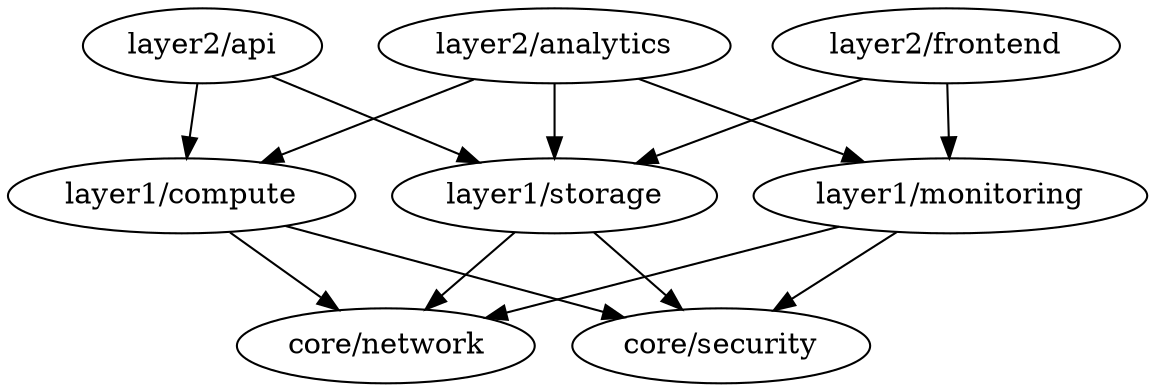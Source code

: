 digraph {
	"core/network" ;
	"core/security" ;
	"layer1/compute" ;
	"layer1/compute" -> "core/network";
	"layer1/compute" -> "core/security";
	"layer1/monitoring" ;
	"layer1/monitoring" -> "core/network";
	"layer1/monitoring" -> "core/security";
	"layer1/storage" ;
	"layer1/storage" -> "core/network";
	"layer1/storage" -> "core/security";
	"layer2/analytics" ;
	"layer2/analytics" -> "layer1/compute";
	"layer2/analytics" -> "layer1/storage";
	"layer2/analytics" -> "layer1/monitoring";
	"layer2/api" ;
	"layer2/api" -> "layer1/compute";
	"layer2/api" -> "layer1/storage";
	"layer2/frontend" ;
	"layer2/frontend" -> "layer1/storage";
	"layer2/frontend" -> "layer1/monitoring";
}
